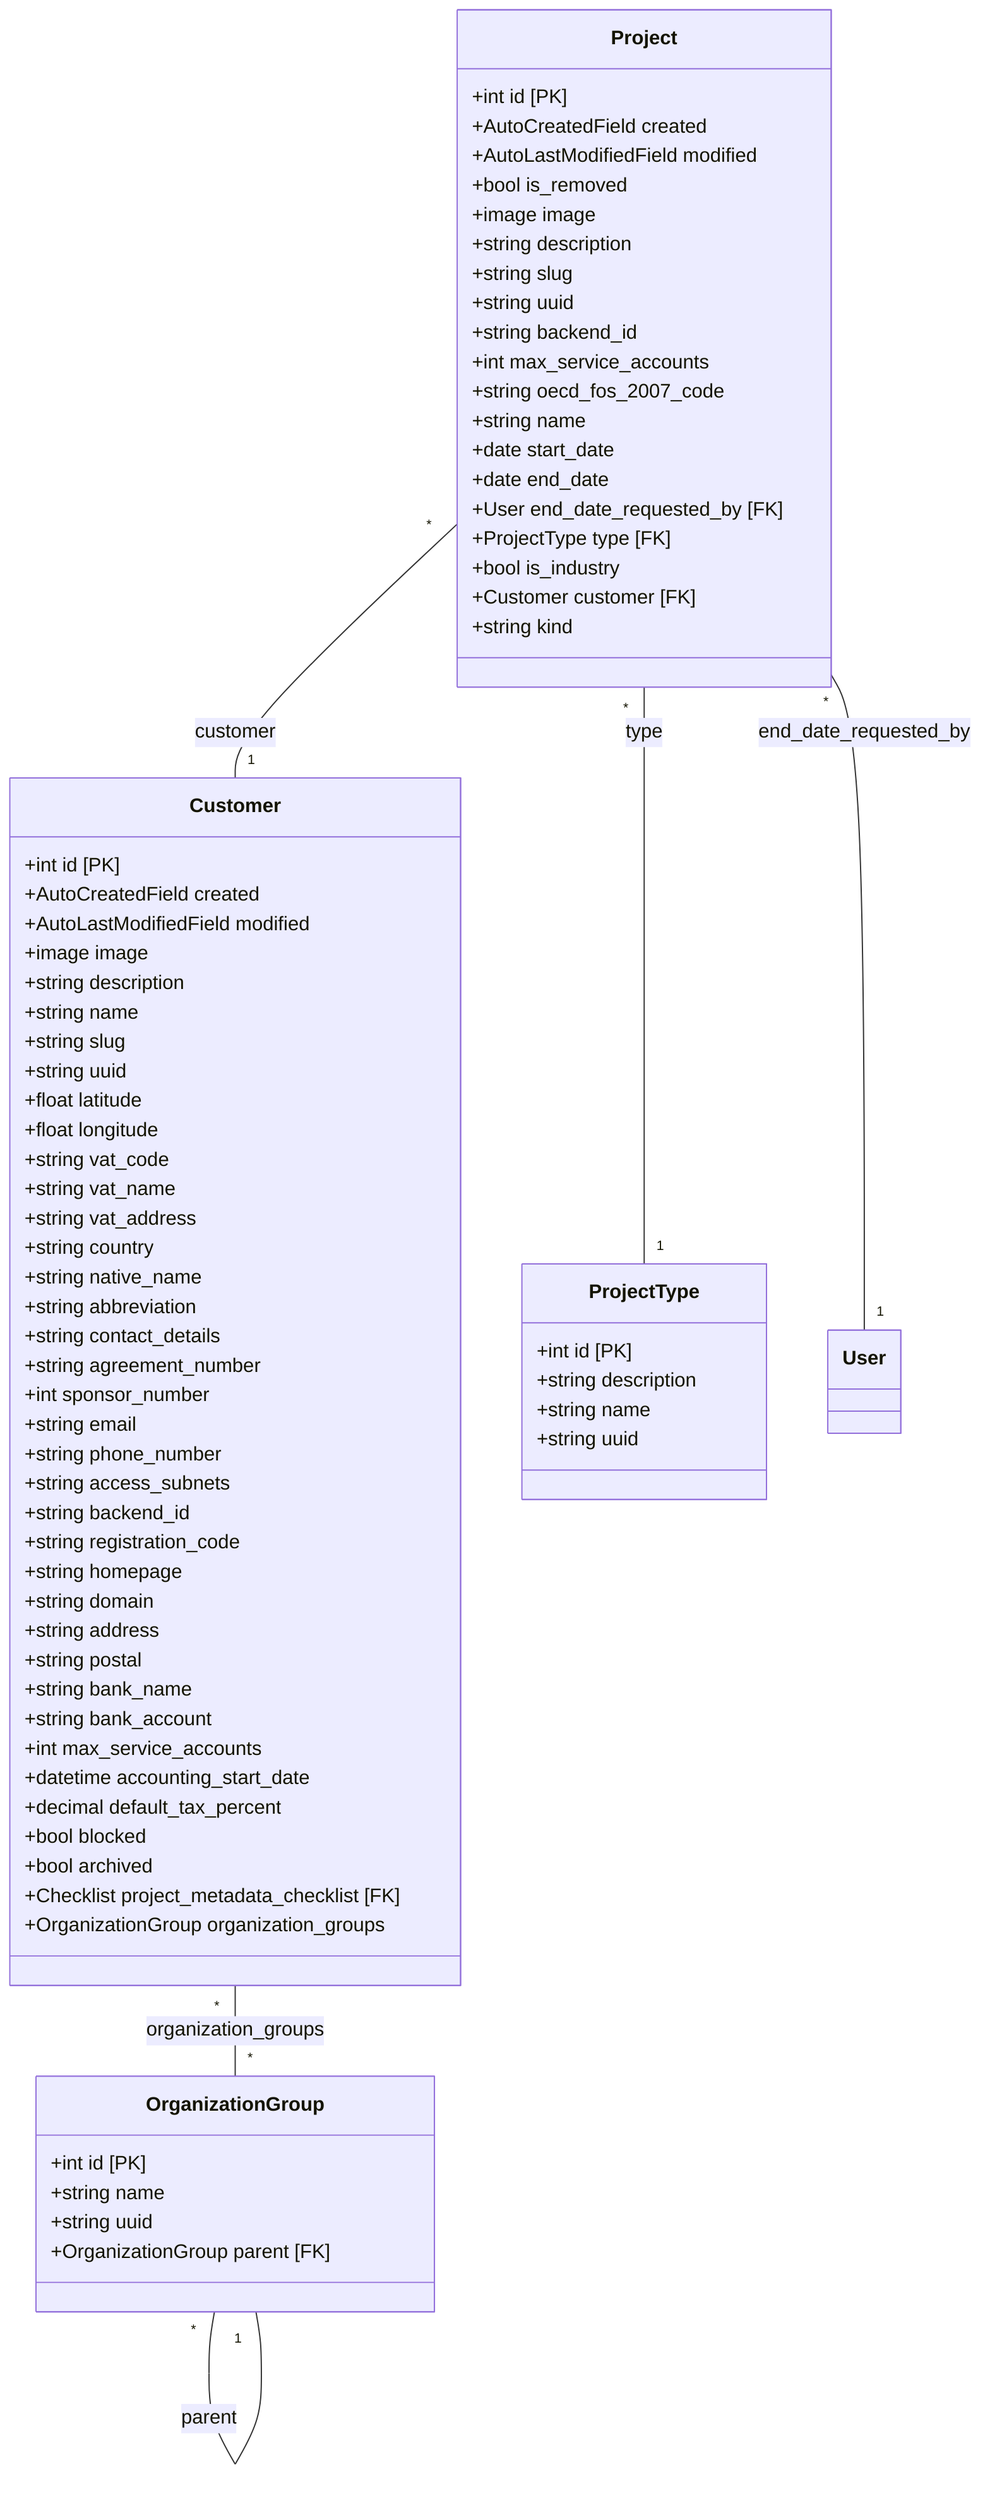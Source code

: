 classDiagram
    direction TB
    class OrganizationGroup {
        +int id [PK]
        +string name
        +string uuid
        +OrganizationGroup parent [FK]
    }
    class Customer {
        +int id [PK]
        +AutoCreatedField created
        +AutoLastModifiedField modified
        +image image
        +string description
        +string name
        +string slug
        +string uuid
        +float latitude
        +float longitude
        +string vat_code
        +string vat_name
        +string vat_address
        +string country
        +string native_name
        +string abbreviation
        +string contact_details
        +string agreement_number
        +int sponsor_number
        +string email
        +string phone_number
        +string access_subnets
        +string backend_id
        +string registration_code
        +string homepage
        +string domain
        +string address
        +string postal
        +string bank_name
        +string bank_account
        +int max_service_accounts
        +datetime accounting_start_date
        +decimal default_tax_percent
        +bool blocked
        +bool archived
        +Checklist project_metadata_checklist [FK]
        +OrganizationGroup organization_groups
    }
    class ProjectType {
        +int id [PK]
        +string description
        +string name
        +string uuid
    }
    class Project {
        +int id [PK]
        +AutoCreatedField created
        +AutoLastModifiedField modified
        +bool is_removed
        +image image
        +string description
        +string slug
        +string uuid
        +string backend_id
        +int max_service_accounts
        +string oecd_fos_2007_code
        +string name
        +date start_date
        +date end_date
        +User end_date_requested_by [FK]
        +ProjectType type [FK]
        +bool is_industry
        +Customer customer [FK]
        +string kind
    }
    Customer "*" -- "*" OrganizationGroup : organization_groups
    OrganizationGroup "*" -- "1" OrganizationGroup : parent
    Project "*" -- "1" Customer : customer
    Project "*" -- "1" ProjectType : type
    Project "*" -- "1" User : end_date_requested_by